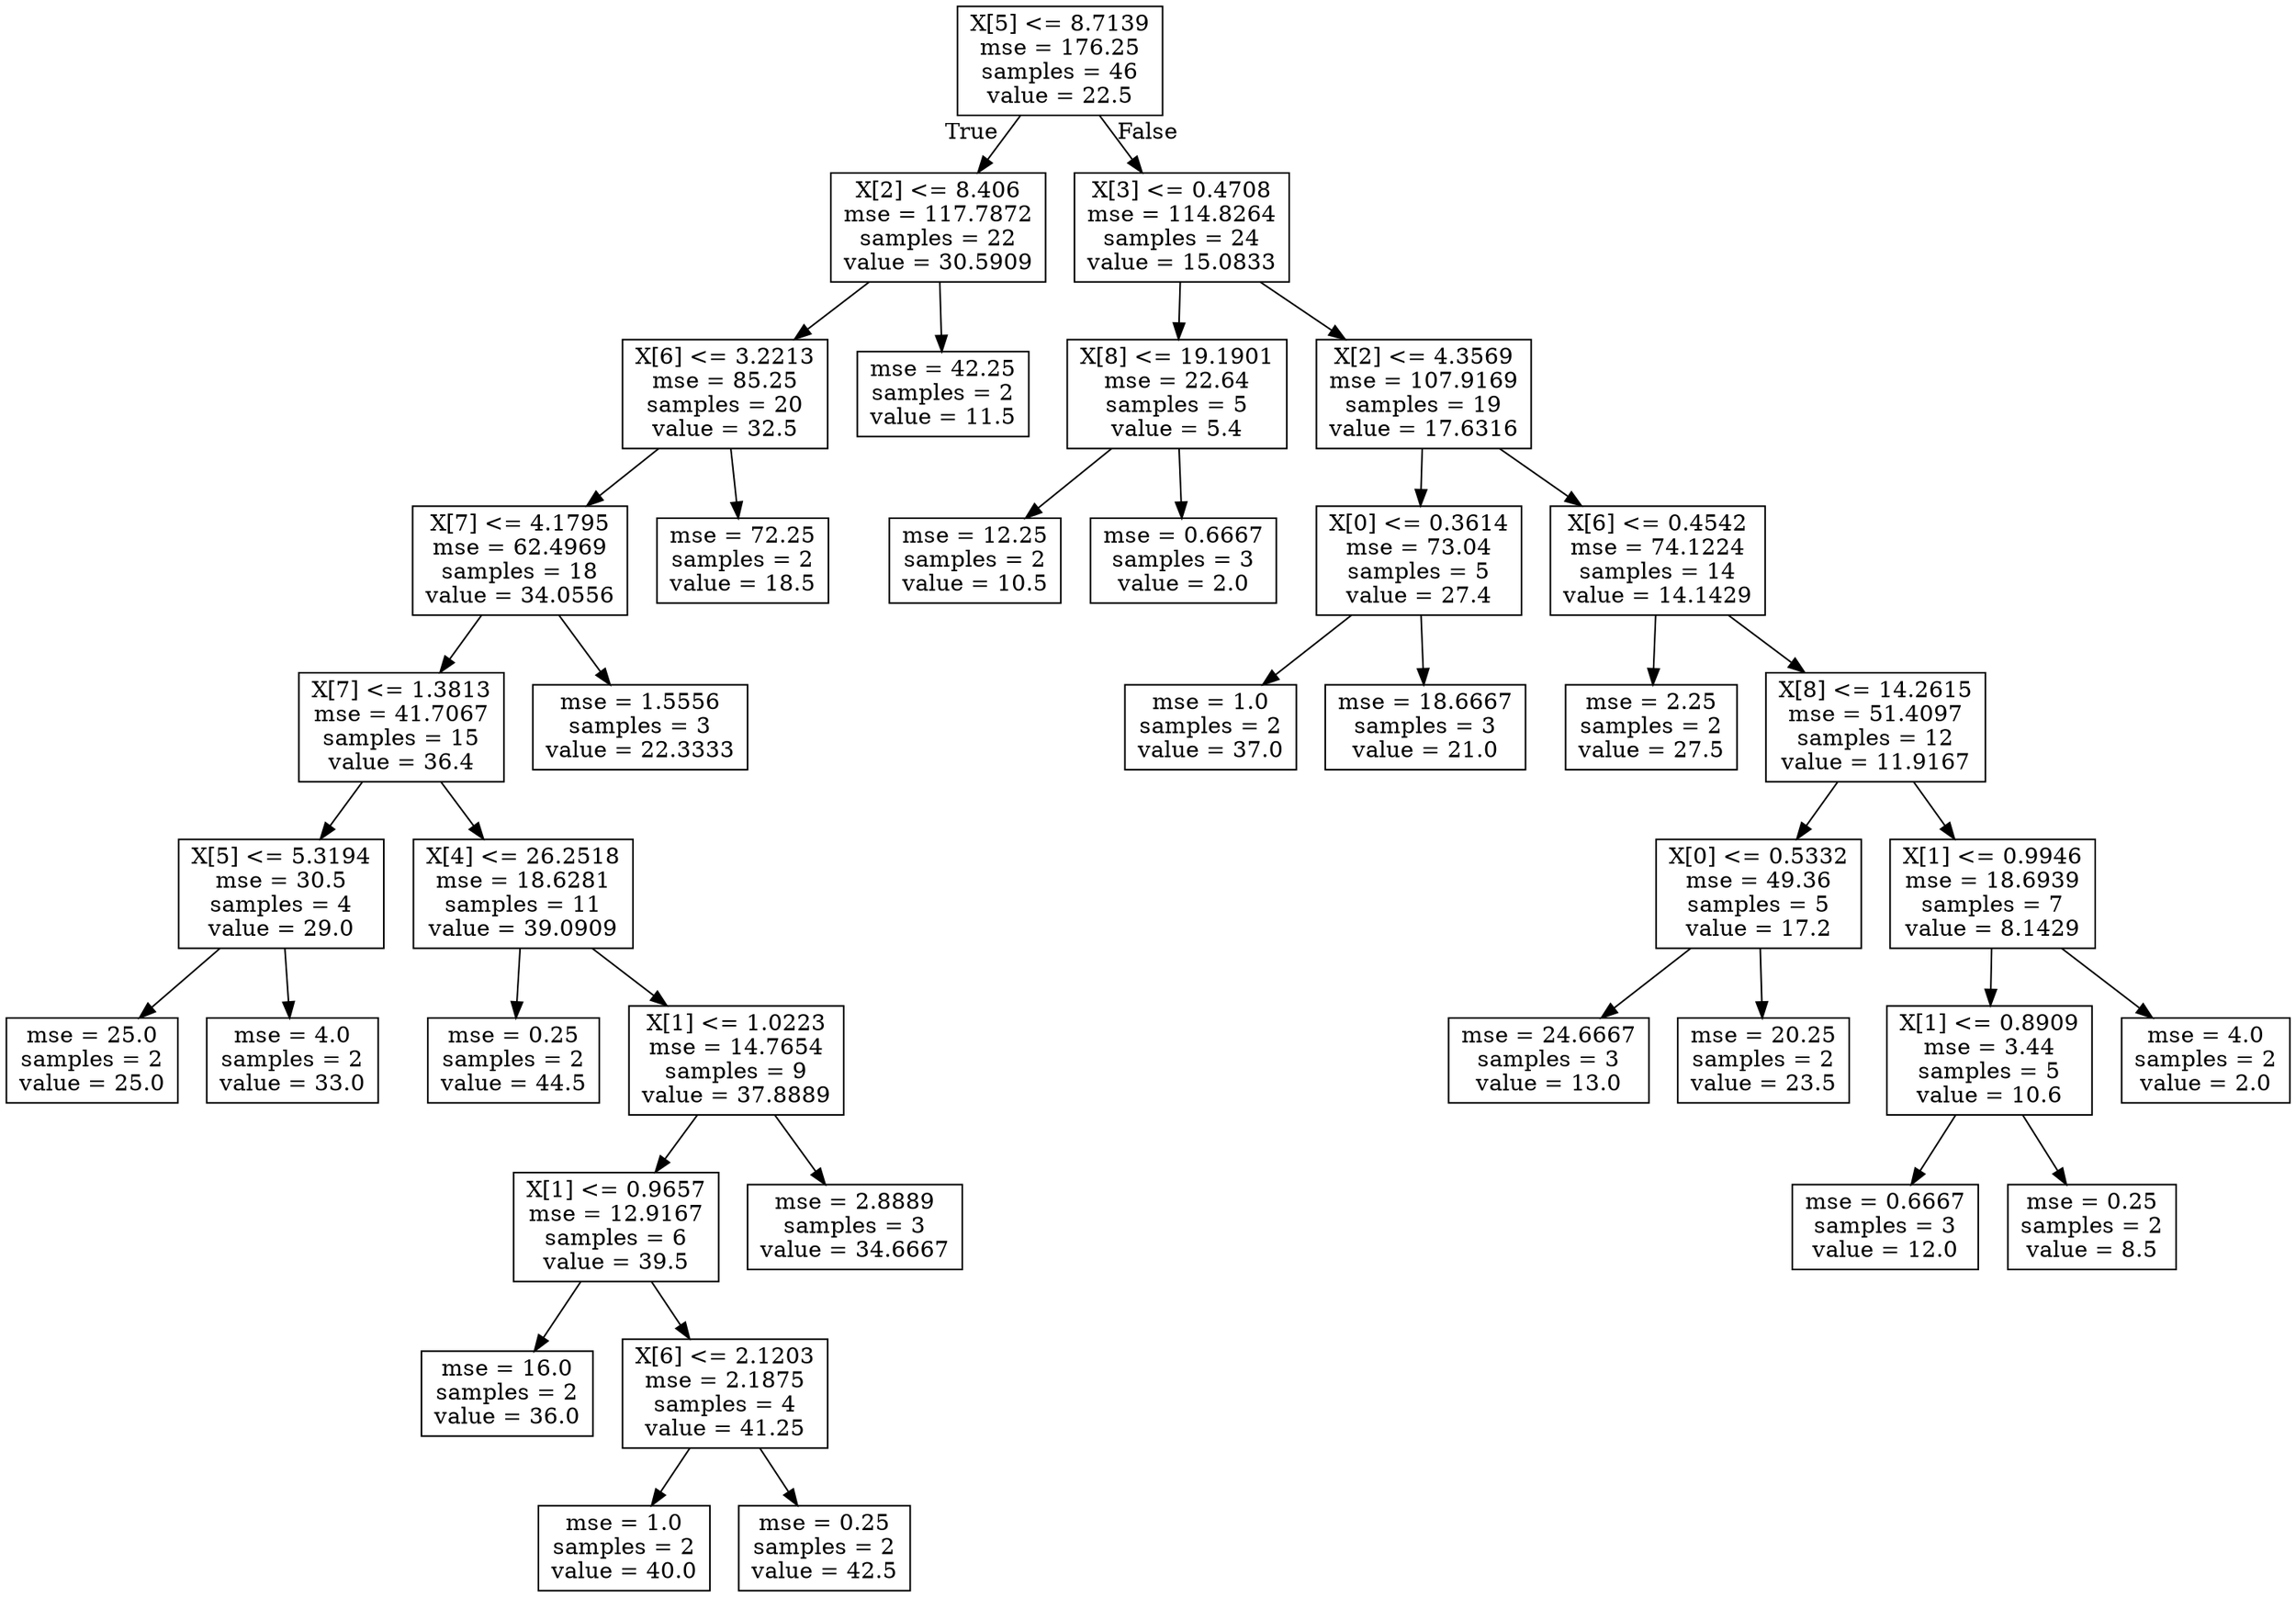 digraph Tree {
node [shape=box] ;
0 [label="X[5] <= 8.7139\nmse = 176.25\nsamples = 46\nvalue = 22.5"] ;
1 [label="X[2] <= 8.406\nmse = 117.7872\nsamples = 22\nvalue = 30.5909"] ;
0 -> 1 [labeldistance=2.5, labelangle=45, headlabel="True"] ;
2 [label="X[6] <= 3.2213\nmse = 85.25\nsamples = 20\nvalue = 32.5"] ;
1 -> 2 ;
3 [label="X[7] <= 4.1795\nmse = 62.4969\nsamples = 18\nvalue = 34.0556"] ;
2 -> 3 ;
4 [label="X[7] <= 1.3813\nmse = 41.7067\nsamples = 15\nvalue = 36.4"] ;
3 -> 4 ;
5 [label="X[5] <= 5.3194\nmse = 30.5\nsamples = 4\nvalue = 29.0"] ;
4 -> 5 ;
6 [label="mse = 25.0\nsamples = 2\nvalue = 25.0"] ;
5 -> 6 ;
7 [label="mse = 4.0\nsamples = 2\nvalue = 33.0"] ;
5 -> 7 ;
8 [label="X[4] <= 26.2518\nmse = 18.6281\nsamples = 11\nvalue = 39.0909"] ;
4 -> 8 ;
9 [label="mse = 0.25\nsamples = 2\nvalue = 44.5"] ;
8 -> 9 ;
10 [label="X[1] <= 1.0223\nmse = 14.7654\nsamples = 9\nvalue = 37.8889"] ;
8 -> 10 ;
11 [label="X[1] <= 0.9657\nmse = 12.9167\nsamples = 6\nvalue = 39.5"] ;
10 -> 11 ;
12 [label="mse = 16.0\nsamples = 2\nvalue = 36.0"] ;
11 -> 12 ;
13 [label="X[6] <= 2.1203\nmse = 2.1875\nsamples = 4\nvalue = 41.25"] ;
11 -> 13 ;
14 [label="mse = 1.0\nsamples = 2\nvalue = 40.0"] ;
13 -> 14 ;
15 [label="mse = 0.25\nsamples = 2\nvalue = 42.5"] ;
13 -> 15 ;
16 [label="mse = 2.8889\nsamples = 3\nvalue = 34.6667"] ;
10 -> 16 ;
17 [label="mse = 1.5556\nsamples = 3\nvalue = 22.3333"] ;
3 -> 17 ;
18 [label="mse = 72.25\nsamples = 2\nvalue = 18.5"] ;
2 -> 18 ;
19 [label="mse = 42.25\nsamples = 2\nvalue = 11.5"] ;
1 -> 19 ;
20 [label="X[3] <= 0.4708\nmse = 114.8264\nsamples = 24\nvalue = 15.0833"] ;
0 -> 20 [labeldistance=2.5, labelangle=-45, headlabel="False"] ;
21 [label="X[8] <= 19.1901\nmse = 22.64\nsamples = 5\nvalue = 5.4"] ;
20 -> 21 ;
22 [label="mse = 12.25\nsamples = 2\nvalue = 10.5"] ;
21 -> 22 ;
23 [label="mse = 0.6667\nsamples = 3\nvalue = 2.0"] ;
21 -> 23 ;
24 [label="X[2] <= 4.3569\nmse = 107.9169\nsamples = 19\nvalue = 17.6316"] ;
20 -> 24 ;
25 [label="X[0] <= 0.3614\nmse = 73.04\nsamples = 5\nvalue = 27.4"] ;
24 -> 25 ;
26 [label="mse = 1.0\nsamples = 2\nvalue = 37.0"] ;
25 -> 26 ;
27 [label="mse = 18.6667\nsamples = 3\nvalue = 21.0"] ;
25 -> 27 ;
28 [label="X[6] <= 0.4542\nmse = 74.1224\nsamples = 14\nvalue = 14.1429"] ;
24 -> 28 ;
29 [label="mse = 2.25\nsamples = 2\nvalue = 27.5"] ;
28 -> 29 ;
30 [label="X[8] <= 14.2615\nmse = 51.4097\nsamples = 12\nvalue = 11.9167"] ;
28 -> 30 ;
31 [label="X[0] <= 0.5332\nmse = 49.36\nsamples = 5\nvalue = 17.2"] ;
30 -> 31 ;
32 [label="mse = 24.6667\nsamples = 3\nvalue = 13.0"] ;
31 -> 32 ;
33 [label="mse = 20.25\nsamples = 2\nvalue = 23.5"] ;
31 -> 33 ;
34 [label="X[1] <= 0.9946\nmse = 18.6939\nsamples = 7\nvalue = 8.1429"] ;
30 -> 34 ;
35 [label="X[1] <= 0.8909\nmse = 3.44\nsamples = 5\nvalue = 10.6"] ;
34 -> 35 ;
36 [label="mse = 0.6667\nsamples = 3\nvalue = 12.0"] ;
35 -> 36 ;
37 [label="mse = 0.25\nsamples = 2\nvalue = 8.5"] ;
35 -> 37 ;
38 [label="mse = 4.0\nsamples = 2\nvalue = 2.0"] ;
34 -> 38 ;
}
